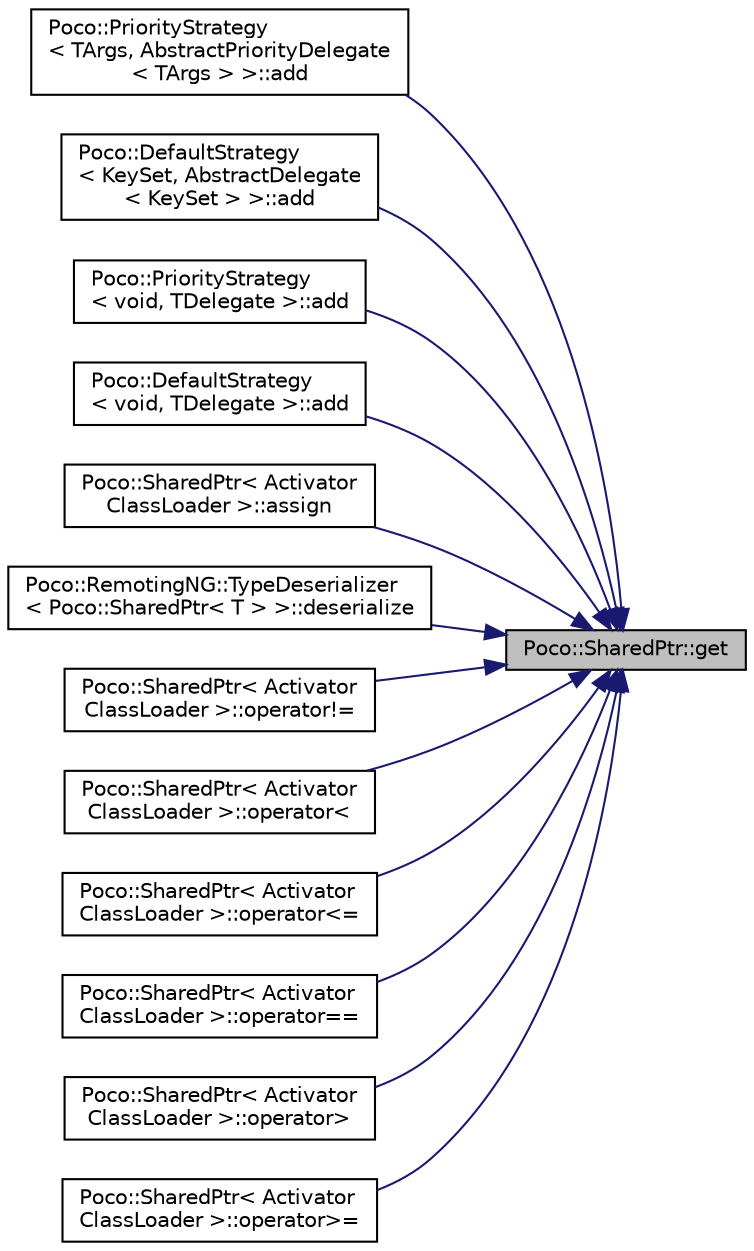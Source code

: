 digraph "Poco::SharedPtr::get"
{
 // LATEX_PDF_SIZE
  edge [fontname="Helvetica",fontsize="10",labelfontname="Helvetica",labelfontsize="10"];
  node [fontname="Helvetica",fontsize="10",shape=record];
  rankdir="RL";
  Node1 [label="Poco::SharedPtr::get",height=0.2,width=0.4,color="black", fillcolor="grey75", style="filled", fontcolor="black",tooltip=" "];
  Node1 -> Node2 [dir="back",color="midnightblue",fontsize="10",style="solid"];
  Node2 [label="Poco::PriorityStrategy\l\< TArgs, AbstractPriorityDelegate\l\< TArgs \> \>::add",height=0.2,width=0.4,color="black", fillcolor="white", style="filled",URL="$classPoco_1_1PriorityStrategy.html#a6bea85db7cc76a847ae9053ee329f315",tooltip=" "];
  Node1 -> Node3 [dir="back",color="midnightblue",fontsize="10",style="solid"];
  Node3 [label="Poco::DefaultStrategy\l\< KeySet, AbstractDelegate\l\< KeySet \> \>::add",height=0.2,width=0.4,color="black", fillcolor="white", style="filled",URL="$classPoco_1_1DefaultStrategy.html#a2fa0dfc036aaa111659a9c3e397313cc",tooltip=" "];
  Node1 -> Node4 [dir="back",color="midnightblue",fontsize="10",style="solid"];
  Node4 [label="Poco::PriorityStrategy\l\< void, TDelegate \>::add",height=0.2,width=0.4,color="black", fillcolor="white", style="filled",URL="$classPoco_1_1PriorityStrategy_3_01void_00_01TDelegate_01_4.html#a259a4aaf4735591c4b2c1f4c3921522f",tooltip=" "];
  Node1 -> Node5 [dir="back",color="midnightblue",fontsize="10",style="solid"];
  Node5 [label="Poco::DefaultStrategy\l\< void, TDelegate \>::add",height=0.2,width=0.4,color="black", fillcolor="white", style="filled",URL="$classPoco_1_1DefaultStrategy_3_01void_00_01TDelegate_01_4.html#ad397549abefab04818e56c7de85d1649",tooltip="Sends a notification to all registered delegates."];
  Node1 -> Node6 [dir="back",color="midnightblue",fontsize="10",style="solid"];
  Node6 [label="Poco::SharedPtr\< Activator\lClassLoader \>::assign",height=0.2,width=0.4,color="black", fillcolor="white", style="filled",URL="$classPoco_1_1SharedPtr.html#aa7798e7525f06e16e1d5b1a6ac5825d9",tooltip=" "];
  Node1 -> Node7 [dir="back",color="midnightblue",fontsize="10",style="solid"];
  Node7 [label="Poco::RemotingNG::TypeDeserializer\l\< Poco::SharedPtr\< T \> \>::deserialize",height=0.2,width=0.4,color="black", fillcolor="white", style="filled",URL="$classPoco_1_1RemotingNG_1_1TypeDeserializer_3_01Poco_1_1SharedPtr_3_01T_01_4_01_4.html#a4e8be58d6935d812522edf65fefa7887",tooltip=" "];
  Node1 -> Node8 [dir="back",color="midnightblue",fontsize="10",style="solid"];
  Node8 [label="Poco::SharedPtr\< Activator\lClassLoader \>::operator!=",height=0.2,width=0.4,color="black", fillcolor="white", style="filled",URL="$classPoco_1_1SharedPtr.html#a02e9146a97b73743db41791f28626acd",tooltip=" "];
  Node1 -> Node9 [dir="back",color="midnightblue",fontsize="10",style="solid"];
  Node9 [label="Poco::SharedPtr\< Activator\lClassLoader \>::operator\<",height=0.2,width=0.4,color="black", fillcolor="white", style="filled",URL="$classPoco_1_1SharedPtr.html#af4ce5c686f43f82a3afeefbaaee8f64e",tooltip=" "];
  Node1 -> Node10 [dir="back",color="midnightblue",fontsize="10",style="solid"];
  Node10 [label="Poco::SharedPtr\< Activator\lClassLoader \>::operator\<=",height=0.2,width=0.4,color="black", fillcolor="white", style="filled",URL="$classPoco_1_1SharedPtr.html#a7874aba0a7a385c6d873f0243872d717",tooltip=" "];
  Node1 -> Node11 [dir="back",color="midnightblue",fontsize="10",style="solid"];
  Node11 [label="Poco::SharedPtr\< Activator\lClassLoader \>::operator==",height=0.2,width=0.4,color="black", fillcolor="white", style="filled",URL="$classPoco_1_1SharedPtr.html#a5f3cf816cf9c4331a71e5b3e7fab7c51",tooltip=" "];
  Node1 -> Node12 [dir="back",color="midnightblue",fontsize="10",style="solid"];
  Node12 [label="Poco::SharedPtr\< Activator\lClassLoader \>::operator\>",height=0.2,width=0.4,color="black", fillcolor="white", style="filled",URL="$classPoco_1_1SharedPtr.html#ade77ebfc728b59c6e3009b78165a7490",tooltip=" "];
  Node1 -> Node13 [dir="back",color="midnightblue",fontsize="10",style="solid"];
  Node13 [label="Poco::SharedPtr\< Activator\lClassLoader \>::operator\>=",height=0.2,width=0.4,color="black", fillcolor="white", style="filled",URL="$classPoco_1_1SharedPtr.html#a7ec2506482a0c669ed4ea69317b26aa4",tooltip=" "];
}
